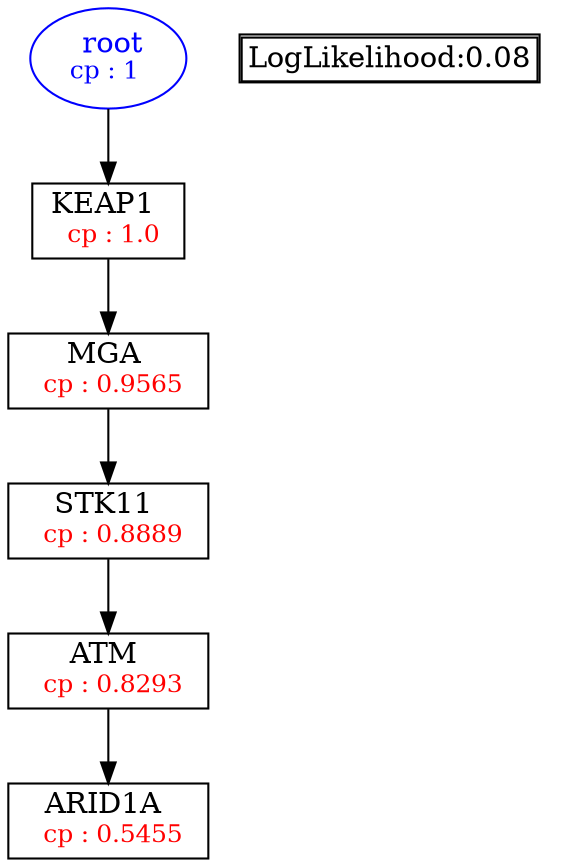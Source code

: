 digraph tree {
    "root" [label=<<font color='Blue'> root</font><br/><font color='Blue' POINT-SIZE='12'>cp : 1 </font>>, shape=oval, color=Blue];
    "S5" [label =<KEAP1 <br/> <font color='Red' POINT-SIZE='12'> cp : 1.0 </font>>, shape=box];
    "S3" [label =<MGA <br/> <font color='Red' POINT-SIZE='12'> cp : 0.9565 </font>>, shape=box];
    "S4" [label =<STK11 <br/> <font color='Red' POINT-SIZE='12'> cp : 0.8889 </font>>, shape=box];
    "S2" [label =<ATM <br/> <font color='Red' POINT-SIZE='12'> cp : 0.8293 </font>>, shape=box];
    "S1" [label =<ARID1A <br/> <font color='Red' POINT-SIZE='12'> cp : 0.5455 </font>>, shape=box];
    "root" -> "S5";
    "S5" -> "S3";
    "S3" -> "S4";
    "S4" -> "S2";
    "S2" -> "S1";

    node[shape=plaintext]
    fontsize="10"
    struct1 [label=
    <<TABLE BORDER="1" CELLBORDER="1" CELLSPACING="0" >
    <TR><TD ALIGN="LEFT">LogLikelihood:0.08</TD></TR>
    </TABLE>>];

}
